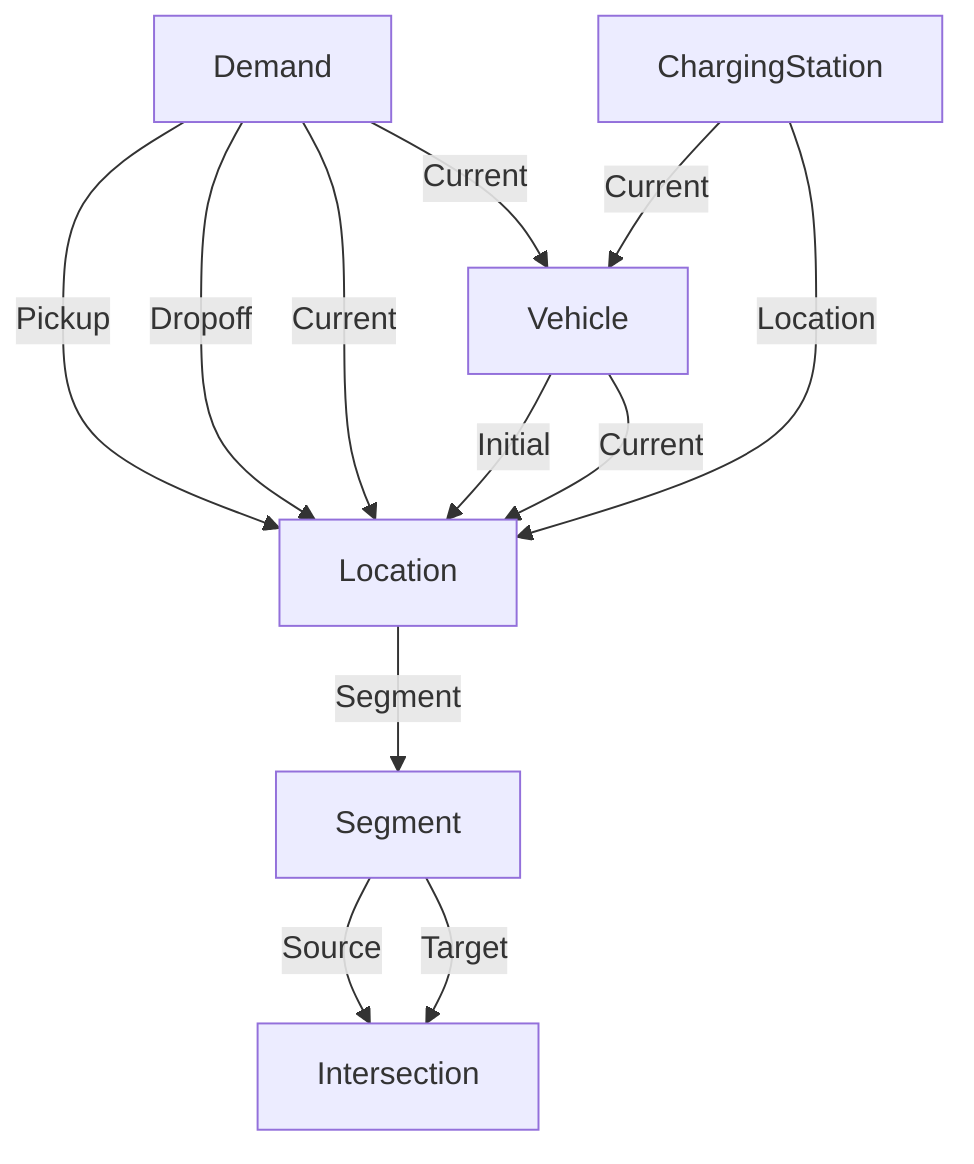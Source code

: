flowchart TB
    
    Vehicle -- Initial --> Location
    Vehicle -- Current --> Location
    Demand -- Pickup --> Location
    Demand -- Dropoff --> Location
    Demand -- Current --> Location
    Demand -- Current --> Vehicle
    Location -- Segment --> Segment
    Segment -- Source --> Intersection
    Segment -- Target --> Intersection

    ChargingStation -- Current --> Vehicle
    ChargingStation -- Location --> Location